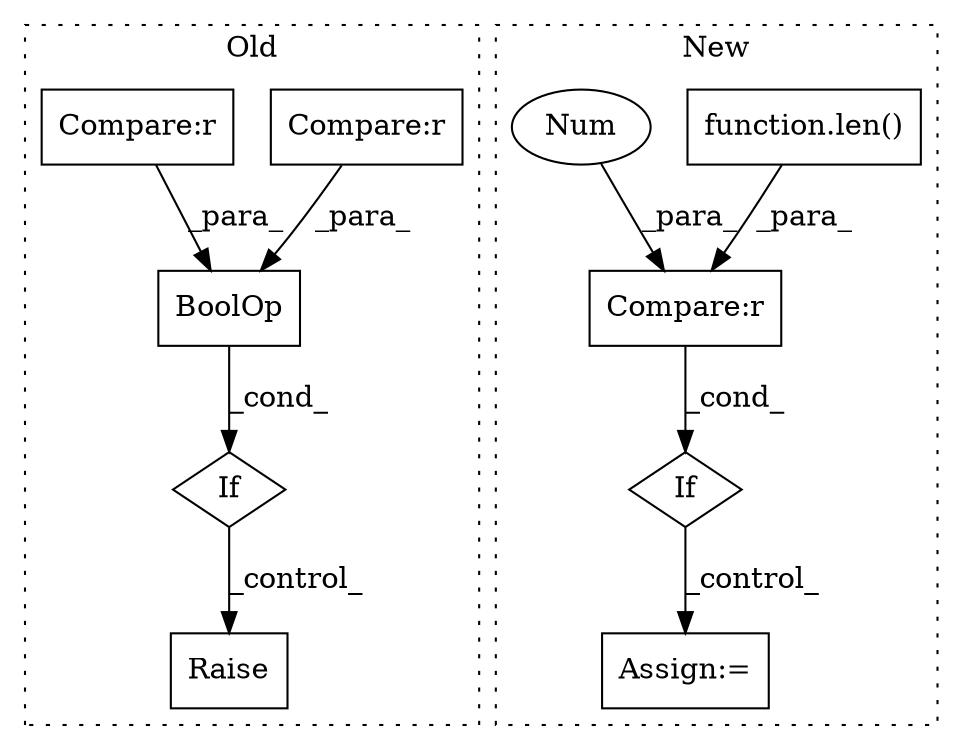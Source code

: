 digraph G {
subgraph cluster0 {
1 [label="BoolOp" a="72" s="2861" l="53" shape="box"];
3 [label="Compare:r" a="40" s="2898" l="15" shape="box"];
7 [label="If" a="96" s="2858" l="3" shape="diamond"];
9 [label="Compare:r" a="40" s="2866" l="21" shape="box"];
10 [label="Raise" a="91" s="2936" l="6" shape="box"];
label = "Old";
style="dotted";
}
subgraph cluster1 {
2 [label="function.len()" a="75" s="3082,3098" l="4,1" shape="box"];
4 [label="Compare:r" a="40" s="3082" l="22" shape="box"];
5 [label="Num" a="76" s="3103" l="1" shape="ellipse"];
6 [label="If" a="96" s="3082" l="0" shape="diamond"];
8 [label="Assign:=" a="68" s="3139" l="3" shape="box"];
label = "New";
style="dotted";
}
1 -> 7 [label="_cond_"];
2 -> 4 [label="_para_"];
3 -> 1 [label="_para_"];
4 -> 6 [label="_cond_"];
5 -> 4 [label="_para_"];
6 -> 8 [label="_control_"];
7 -> 10 [label="_control_"];
9 -> 1 [label="_para_"];
}
